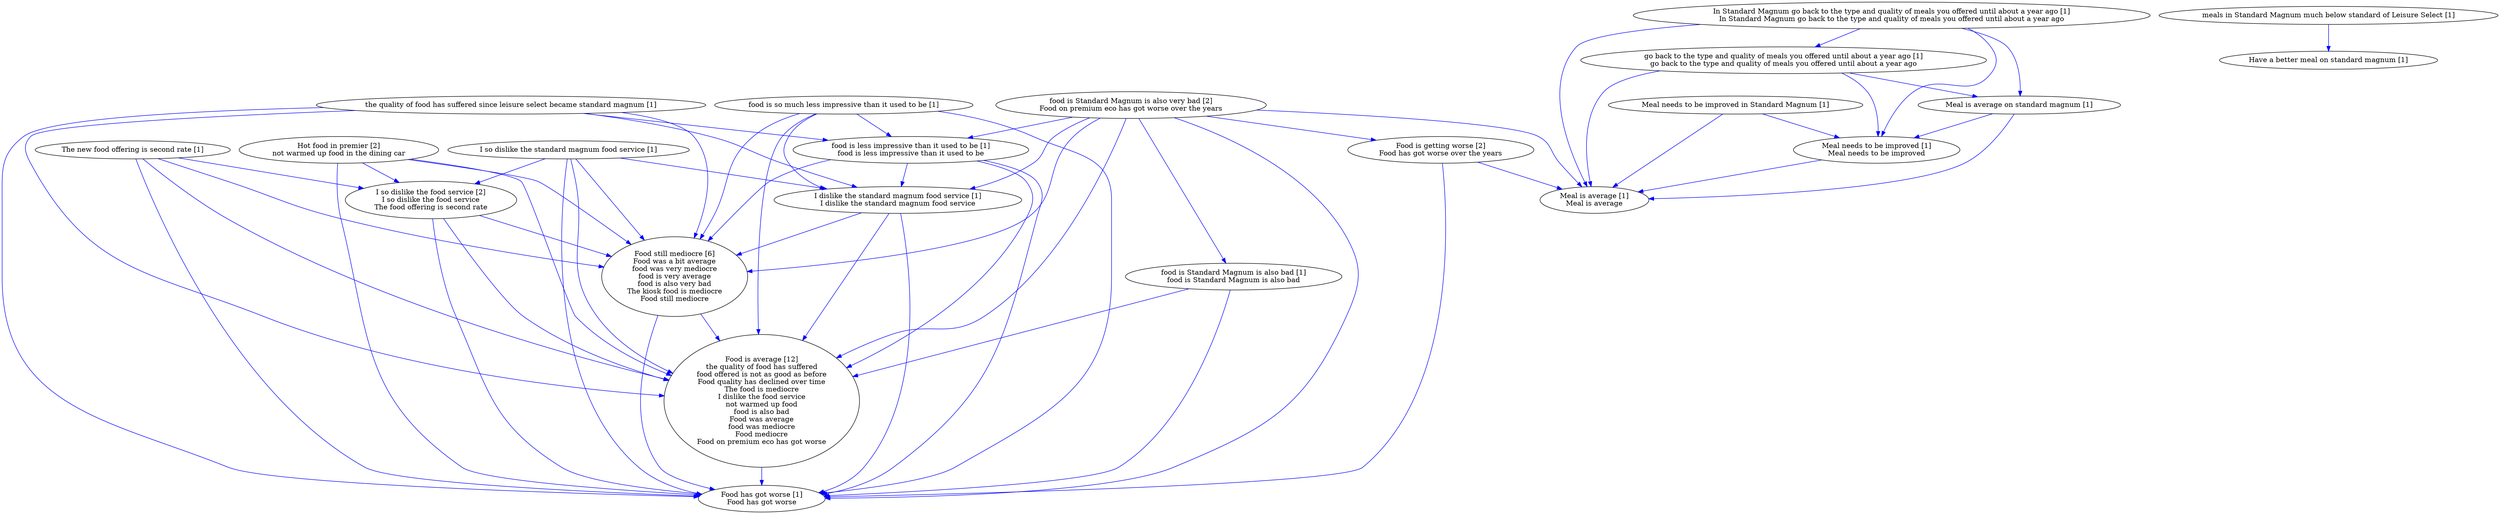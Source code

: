 digraph collapsedGraph {
"I so dislike the food service [2]\nI so dislike the food service\nThe food offering is second rate""Food is getting worse [2]\nFood has got worse over the years""Hot food in premier [2]\nnot warmed up food in the dining car""food is Standard Magnum is also very bad [2]\nFood on premium eco has got worse over the years""Food still mediocre [6]\nFood was a bit average\nfood was very mediocre\nfood is very average\nfood is also very bad\nThe kiosk food is mediocre\nFood still mediocre""Food is average [12]\nthe quality of food has suffered\nfood offered is not as good as before\nFood quality has declined over time\nThe food is mediocre\nI dislike the food service\nnot warmed up food\nfood is also bad\nFood was average\nfood was mediocre\nFood mediocre\nFood on premium eco has got worse""Food has got worse [1]\nFood has got worse""Have a better meal on standard magnum [1]""I so dislike the standard magnum food service [1]""I dislike the standard magnum food service [1]\nI dislike the standard magnum food service""In Standard Magnum go back to the type and quality of meals you offered until about a year ago [1]\nIn Standard Magnum go back to the type and quality of meals you offered until about a year ago""go back to the type and quality of meals you offered until about a year ago [1]\ngo back to the type and quality of meals you offered until about a year ago""Meal is average on standard magnum [1]""Meal is average [1]\nMeal is average""Meal needs to be improved in Standard Magnum [1]""Meal needs to be improved [1]\nMeal needs to be improved""The new food offering is second rate [1]""food is Standard Magnum is also bad [1]\nfood is Standard Magnum is also bad""food is so much less impressive than it used to be [1]""food is less impressive than it used to be [1]\nfood is less impressive than it used to be""meals in Standard Magnum much below standard of Leisure Select [1]""the quality of food has suffered since leisure select became standard magnum [1]""food is Standard Magnum is also bad [1]\nfood is Standard Magnum is also bad" -> "Food is average [12]\nthe quality of food has suffered\nfood offered is not as good as before\nFood quality has declined over time\nThe food is mediocre\nI dislike the food service\nnot warmed up food\nfood is also bad\nFood was average\nfood was mediocre\nFood mediocre\nFood on premium eco has got worse" [color=blue]
"food is Standard Magnum is also very bad [2]\nFood on premium eco has got worse over the years" -> "Food has got worse [1]\nFood has got worse" [color=blue]
"food is Standard Magnum is also very bad [2]\nFood on premium eco has got worse over the years" -> "I dislike the standard magnum food service [1]\nI dislike the standard magnum food service" [color=blue]
"food is Standard Magnum is also very bad [2]\nFood on premium eco has got worse over the years" -> "food is less impressive than it used to be [1]\nfood is less impressive than it used to be" [color=blue]
"Hot food in premier [2]\nnot warmed up food in the dining car" -> "Food still mediocre [6]\nFood was a bit average\nfood was very mediocre\nfood is very average\nfood is also very bad\nThe kiosk food is mediocre\nFood still mediocre" [color=blue]
"Hot food in premier [2]\nnot warmed up food in the dining car" -> "Food is average [12]\nthe quality of food has suffered\nfood offered is not as good as before\nFood quality has declined over time\nThe food is mediocre\nI dislike the food service\nnot warmed up food\nfood is also bad\nFood was average\nfood was mediocre\nFood mediocre\nFood on premium eco has got worse" [color=blue]
"go back to the type and quality of meals you offered until about a year ago [1]\ngo back to the type and quality of meals you offered until about a year ago" -> "Meal is average on standard magnum [1]" [color=blue]
"Food still mediocre [6]\nFood was a bit average\nfood was very mediocre\nfood is very average\nfood is also very bad\nThe kiosk food is mediocre\nFood still mediocre" -> "Food is average [12]\nthe quality of food has suffered\nfood offered is not as good as before\nFood quality has declined over time\nThe food is mediocre\nI dislike the food service\nnot warmed up food\nfood is also bad\nFood was average\nfood was mediocre\nFood mediocre\nFood on premium eco has got worse" [color=blue]
"food is Standard Magnum is also very bad [2]\nFood on premium eco has got worse over the years" -> "Food still mediocre [6]\nFood was a bit average\nfood was very mediocre\nfood is very average\nfood is also very bad\nThe kiosk food is mediocre\nFood still mediocre" [color=blue]
"go back to the type and quality of meals you offered until about a year ago [1]\ngo back to the type and quality of meals you offered until about a year ago" -> "Meal needs to be improved [1]\nMeal needs to be improved" [color=blue]
"go back to the type and quality of meals you offered until about a year ago [1]\ngo back to the type and quality of meals you offered until about a year ago" -> "Meal is average [1]\nMeal is average" [color=blue]
"I so dislike the food service [2]\nI so dislike the food service\nThe food offering is second rate" -> "Food still mediocre [6]\nFood was a bit average\nfood was very mediocre\nfood is very average\nfood is also very bad\nThe kiosk food is mediocre\nFood still mediocre" [color=blue]
"I so dislike the food service [2]\nI so dislike the food service\nThe food offering is second rate" -> "Food is average [12]\nthe quality of food has suffered\nfood offered is not as good as before\nFood quality has declined over time\nThe food is mediocre\nI dislike the food service\nnot warmed up food\nfood is also bad\nFood was average\nfood was mediocre\nFood mediocre\nFood on premium eco has got worse" [color=blue]
"The new food offering is second rate [1]" -> "I so dislike the food service [2]\nI so dislike the food service\nThe food offering is second rate" [color=blue]
"The new food offering is second rate [1]" -> "Food still mediocre [6]\nFood was a bit average\nfood was very mediocre\nfood is very average\nfood is also very bad\nThe kiosk food is mediocre\nFood still mediocre" [color=blue]
"The new food offering is second rate [1]" -> "Food is average [12]\nthe quality of food has suffered\nfood offered is not as good as before\nFood quality has declined over time\nThe food is mediocre\nI dislike the food service\nnot warmed up food\nfood is also bad\nFood was average\nfood was mediocre\nFood mediocre\nFood on premium eco has got worse" [color=blue]
"I dislike the standard magnum food service [1]\nI dislike the standard magnum food service" -> "Food still mediocre [6]\nFood was a bit average\nfood was very mediocre\nfood is very average\nfood is also very bad\nThe kiosk food is mediocre\nFood still mediocre" [color=blue]
"In Standard Magnum go back to the type and quality of meals you offered until about a year ago [1]\nIn Standard Magnum go back to the type and quality of meals you offered until about a year ago" -> "Meal is average [1]\nMeal is average" [color=blue]
"In Standard Magnum go back to the type and quality of meals you offered until about a year ago [1]\nIn Standard Magnum go back to the type and quality of meals you offered until about a year ago" -> "Meal needs to be improved [1]\nMeal needs to be improved" [color=blue]
"In Standard Magnum go back to the type and quality of meals you offered until about a year ago [1]\nIn Standard Magnum go back to the type and quality of meals you offered until about a year ago" -> "Meal is average on standard magnum [1]" [color=blue]
"the quality of food has suffered since leisure select became standard magnum [1]" -> "Food is average [12]\nthe quality of food has suffered\nfood offered is not as good as before\nFood quality has declined over time\nThe food is mediocre\nI dislike the food service\nnot warmed up food\nfood is also bad\nFood was average\nfood was mediocre\nFood mediocre\nFood on premium eco has got worse" [color=blue]
"I dislike the standard magnum food service [1]\nI dislike the standard magnum food service" -> "Food is average [12]\nthe quality of food has suffered\nfood offered is not as good as before\nFood quality has declined over time\nThe food is mediocre\nI dislike the food service\nnot warmed up food\nfood is also bad\nFood was average\nfood was mediocre\nFood mediocre\nFood on premium eco has got worse" [color=blue]
"food is less impressive than it used to be [1]\nfood is less impressive than it used to be" -> "Food still mediocre [6]\nFood was a bit average\nfood was very mediocre\nfood is very average\nfood is also very bad\nThe kiosk food is mediocre\nFood still mediocre" [color=blue]
"Meal is average on standard magnum [1]" -> "Meal needs to be improved [1]\nMeal needs to be improved" [color=blue]
"the quality of food has suffered since leisure select became standard magnum [1]" -> "Food still mediocre [6]\nFood was a bit average\nfood was very mediocre\nfood is very average\nfood is also very bad\nThe kiosk food is mediocre\nFood still mediocre" [color=blue]
"food is less impressive than it used to be [1]\nfood is less impressive than it used to be" -> "I dislike the standard magnum food service [1]\nI dislike the standard magnum food service" [color=blue]
"food is less impressive than it used to be [1]\nfood is less impressive than it used to be" -> "Food is average [12]\nthe quality of food has suffered\nfood offered is not as good as before\nFood quality has declined over time\nThe food is mediocre\nI dislike the food service\nnot warmed up food\nfood is also bad\nFood was average\nfood was mediocre\nFood mediocre\nFood on premium eco has got worse" [color=blue]
"I so dislike the standard magnum food service [1]" -> "Food still mediocre [6]\nFood was a bit average\nfood was very mediocre\nfood is very average\nfood is also very bad\nThe kiosk food is mediocre\nFood still mediocre" [color=blue]
"I so dislike the standard magnum food service [1]" -> "Food is average [12]\nthe quality of food has suffered\nfood offered is not as good as before\nFood quality has declined over time\nThe food is mediocre\nI dislike the food service\nnot warmed up food\nfood is also bad\nFood was average\nfood was mediocre\nFood mediocre\nFood on premium eco has got worse" [color=blue]
"the quality of food has suffered since leisure select became standard magnum [1]" -> "I dislike the standard magnum food service [1]\nI dislike the standard magnum food service" [color=blue]
"food is Standard Magnum is also very bad [2]\nFood on premium eco has got worse over the years" -> "Food is average [12]\nthe quality of food has suffered\nfood offered is not as good as before\nFood quality has declined over time\nThe food is mediocre\nI dislike the food service\nnot warmed up food\nfood is also bad\nFood was average\nfood was mediocre\nFood mediocre\nFood on premium eco has got worse" [color=blue]
"Meal needs to be improved [1]\nMeal needs to be improved" -> "Meal is average [1]\nMeal is average" [color=blue]
"I so dislike the standard magnum food service [1]" -> "I so dislike the food service [2]\nI so dislike the food service\nThe food offering is second rate" [color=blue]
"the quality of food has suffered since leisure select became standard magnum [1]" -> "food is less impressive than it used to be [1]\nfood is less impressive than it used to be" [color=blue]
"Hot food in premier [2]\nnot warmed up food in the dining car" -> "I so dislike the food service [2]\nI so dislike the food service\nThe food offering is second rate" [color=blue]
"Meal needs to be improved in Standard Magnum [1]" -> "Meal is average [1]\nMeal is average" [color=blue]
"food is Standard Magnum is also bad [1]\nfood is Standard Magnum is also bad" -> "Food has got worse [1]\nFood has got worse" [color=blue]
"food is so much less impressive than it used to be [1]" -> "I dislike the standard magnum food service [1]\nI dislike the standard magnum food service" [color=blue]
"meals in Standard Magnum much below standard of Leisure Select [1]" -> "Have a better meal on standard magnum [1]" [color=blue]
"food is so much less impressive than it used to be [1]" -> "Food still mediocre [6]\nFood was a bit average\nfood was very mediocre\nfood is very average\nfood is also very bad\nThe kiosk food is mediocre\nFood still mediocre" [color=blue]
"food is so much less impressive than it used to be [1]" -> "Food is average [12]\nthe quality of food has suffered\nfood offered is not as good as before\nFood quality has declined over time\nThe food is mediocre\nI dislike the food service\nnot warmed up food\nfood is also bad\nFood was average\nfood was mediocre\nFood mediocre\nFood on premium eco has got worse" [color=blue]
"Food is getting worse [2]\nFood has got worse over the years" -> "Meal is average [1]\nMeal is average" [color=blue]
"Food is getting worse [2]\nFood has got worse over the years" -> "Food has got worse [1]\nFood has got worse" [color=blue]
"I so dislike the standard magnum food service [1]" -> "I dislike the standard magnum food service [1]\nI dislike the standard magnum food service" [color=blue]
"In Standard Magnum go back to the type and quality of meals you offered until about a year ago [1]\nIn Standard Magnum go back to the type and quality of meals you offered until about a year ago" -> "go back to the type and quality of meals you offered until about a year ago [1]\ngo back to the type and quality of meals you offered until about a year ago" [color=blue]
"Meal is average on standard magnum [1]" -> "Meal is average [1]\nMeal is average" [color=blue]
"Meal needs to be improved in Standard Magnum [1]" -> "Meal needs to be improved [1]\nMeal needs to be improved" [color=blue]
"food is so much less impressive than it used to be [1]" -> "food is less impressive than it used to be [1]\nfood is less impressive than it used to be" [color=blue]
"Food is average [12]\nthe quality of food has suffered\nfood offered is not as good as before\nFood quality has declined over time\nThe food is mediocre\nI dislike the food service\nnot warmed up food\nfood is also bad\nFood was average\nfood was mediocre\nFood mediocre\nFood on premium eco has got worse" -> "Food has got worse [1]\nFood has got worse" [color=blue]
"food is Standard Magnum is also very bad [2]\nFood on premium eco has got worse over the years" -> "food is Standard Magnum is also bad [1]\nfood is Standard Magnum is also bad" [color=blue]
"Food still mediocre [6]\nFood was a bit average\nfood was very mediocre\nfood is very average\nfood is also very bad\nThe kiosk food is mediocre\nFood still mediocre" -> "Food has got worse [1]\nFood has got worse" [color=blue]
"Hot food in premier [2]\nnot warmed up food in the dining car" -> "Food has got worse [1]\nFood has got worse" [color=blue]
"I so dislike the standard magnum food service [1]" -> "Food has got worse [1]\nFood has got worse" [color=blue]
"I dislike the standard magnum food service [1]\nI dislike the standard magnum food service" -> "Food has got worse [1]\nFood has got worse" [color=blue]
"I so dislike the food service [2]\nI so dislike the food service\nThe food offering is second rate" -> "Food has got worse [1]\nFood has got worse" [color=blue]
"The new food offering is second rate [1]" -> "Food has got worse [1]\nFood has got worse" [color=blue]
"food is Standard Magnum is also very bad [2]\nFood on premium eco has got worse over the years" -> "Food is getting worse [2]\nFood has got worse over the years" [color=blue]
"food is Standard Magnum is also very bad [2]\nFood on premium eco has got worse over the years" -> "Meal is average [1]\nMeal is average" [color=blue]
"food is so much less impressive than it used to be [1]" -> "Food has got worse [1]\nFood has got worse" [color=blue]
"food is less impressive than it used to be [1]\nfood is less impressive than it used to be" -> "Food has got worse [1]\nFood has got worse" [color=blue]
"the quality of food has suffered since leisure select became standard magnum [1]" -> "Food has got worse [1]\nFood has got worse" [color=blue]
}